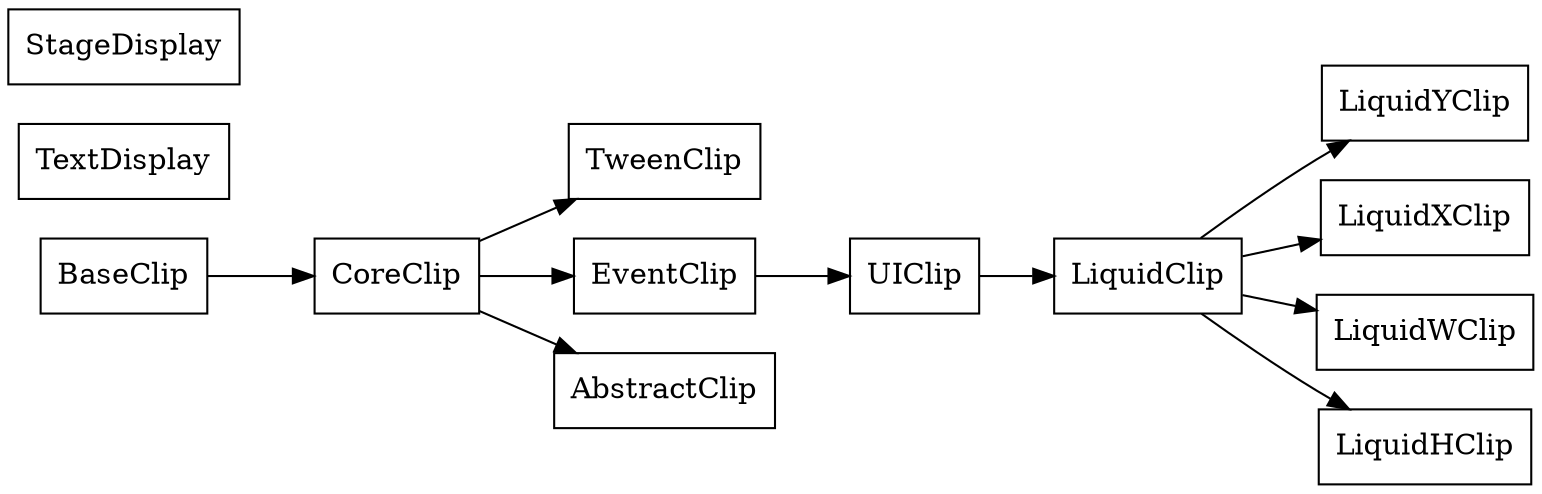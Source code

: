 strict digraph class_diagram {
  rankdir=LR;
  TypeUIClip[
    label="UIClip",
    URL="UIClip.html",
    tooltip="com.sekati.display.UIClip",
    shape="record"
  ];
  TypeTweenClip[
    label="TweenClip",
    URL="TweenClip.html",
    tooltip="com.sekati.display.TweenClip",
    shape="record"
  ];
  TypeTextDisplay[
    label="TextDisplay",
    URL="TextDisplay.html",
    tooltip="com.sekati.display.TextDisplay",
    shape="record"
  ];
  TypeStageDisplay[
    label="StageDisplay",
    URL="StageDisplay.html",
    tooltip="com.sekati.display.StageDisplay",
    shape="record"
  ];
  TypeLiquidYClip[
    label="LiquidYClip",
    URL="LiquidYClip.html",
    tooltip="com.sekati.display.LiquidYClip",
    shape="record"
  ];
  TypeLiquidXClip[
    label="LiquidXClip",
    URL="LiquidXClip.html",
    tooltip="com.sekati.display.LiquidXClip",
    shape="record"
  ];
  TypeLiquidWClip[
    label="LiquidWClip",
    URL="LiquidWClip.html",
    tooltip="com.sekati.display.LiquidWClip",
    shape="record"
  ];
  TypeLiquidHClip[
    label="LiquidHClip",
    URL="LiquidHClip.html",
    tooltip="com.sekati.display.LiquidHClip",
    shape="record"
  ];
  TypeLiquidClip[
    label="LiquidClip",
    URL="LiquidClip.html",
    tooltip="com.sekati.display.LiquidClip",
    shape="record"
  ];
  TypeEventClip[
    label="EventClip",
    URL="EventClip.html",
    tooltip="com.sekati.display.EventClip",
    shape="record"
  ];
  TypeCoreClip[
    label="CoreClip",
    URL="CoreClip.html",
    tooltip="com.sekati.display.CoreClip",
    shape="record"
  ];
  TypeBaseClip[
    label="BaseClip",
    URL="BaseClip.html",
    tooltip="com.sekati.display.BaseClip",
    shape="record"
  ];
  TypeAbstractClip[
    label="AbstractClip",
    URL="AbstractClip.html",
    tooltip="com.sekati.display.AbstractClip",
    shape="record"
  ];
  TypeEventClip -> TypeUIClip;
  TypeCoreClip -> TypeTweenClip;
  TypeLiquidClip -> TypeLiquidYClip;
  TypeLiquidClip -> TypeLiquidXClip;
  TypeLiquidClip -> TypeLiquidWClip;
  TypeLiquidClip -> TypeLiquidHClip;
  TypeUIClip -> TypeLiquidClip;
  TypeCoreClip -> TypeEventClip;
  TypeBaseClip -> TypeCoreClip;
  TypeCoreClip -> TypeAbstractClip;
}
